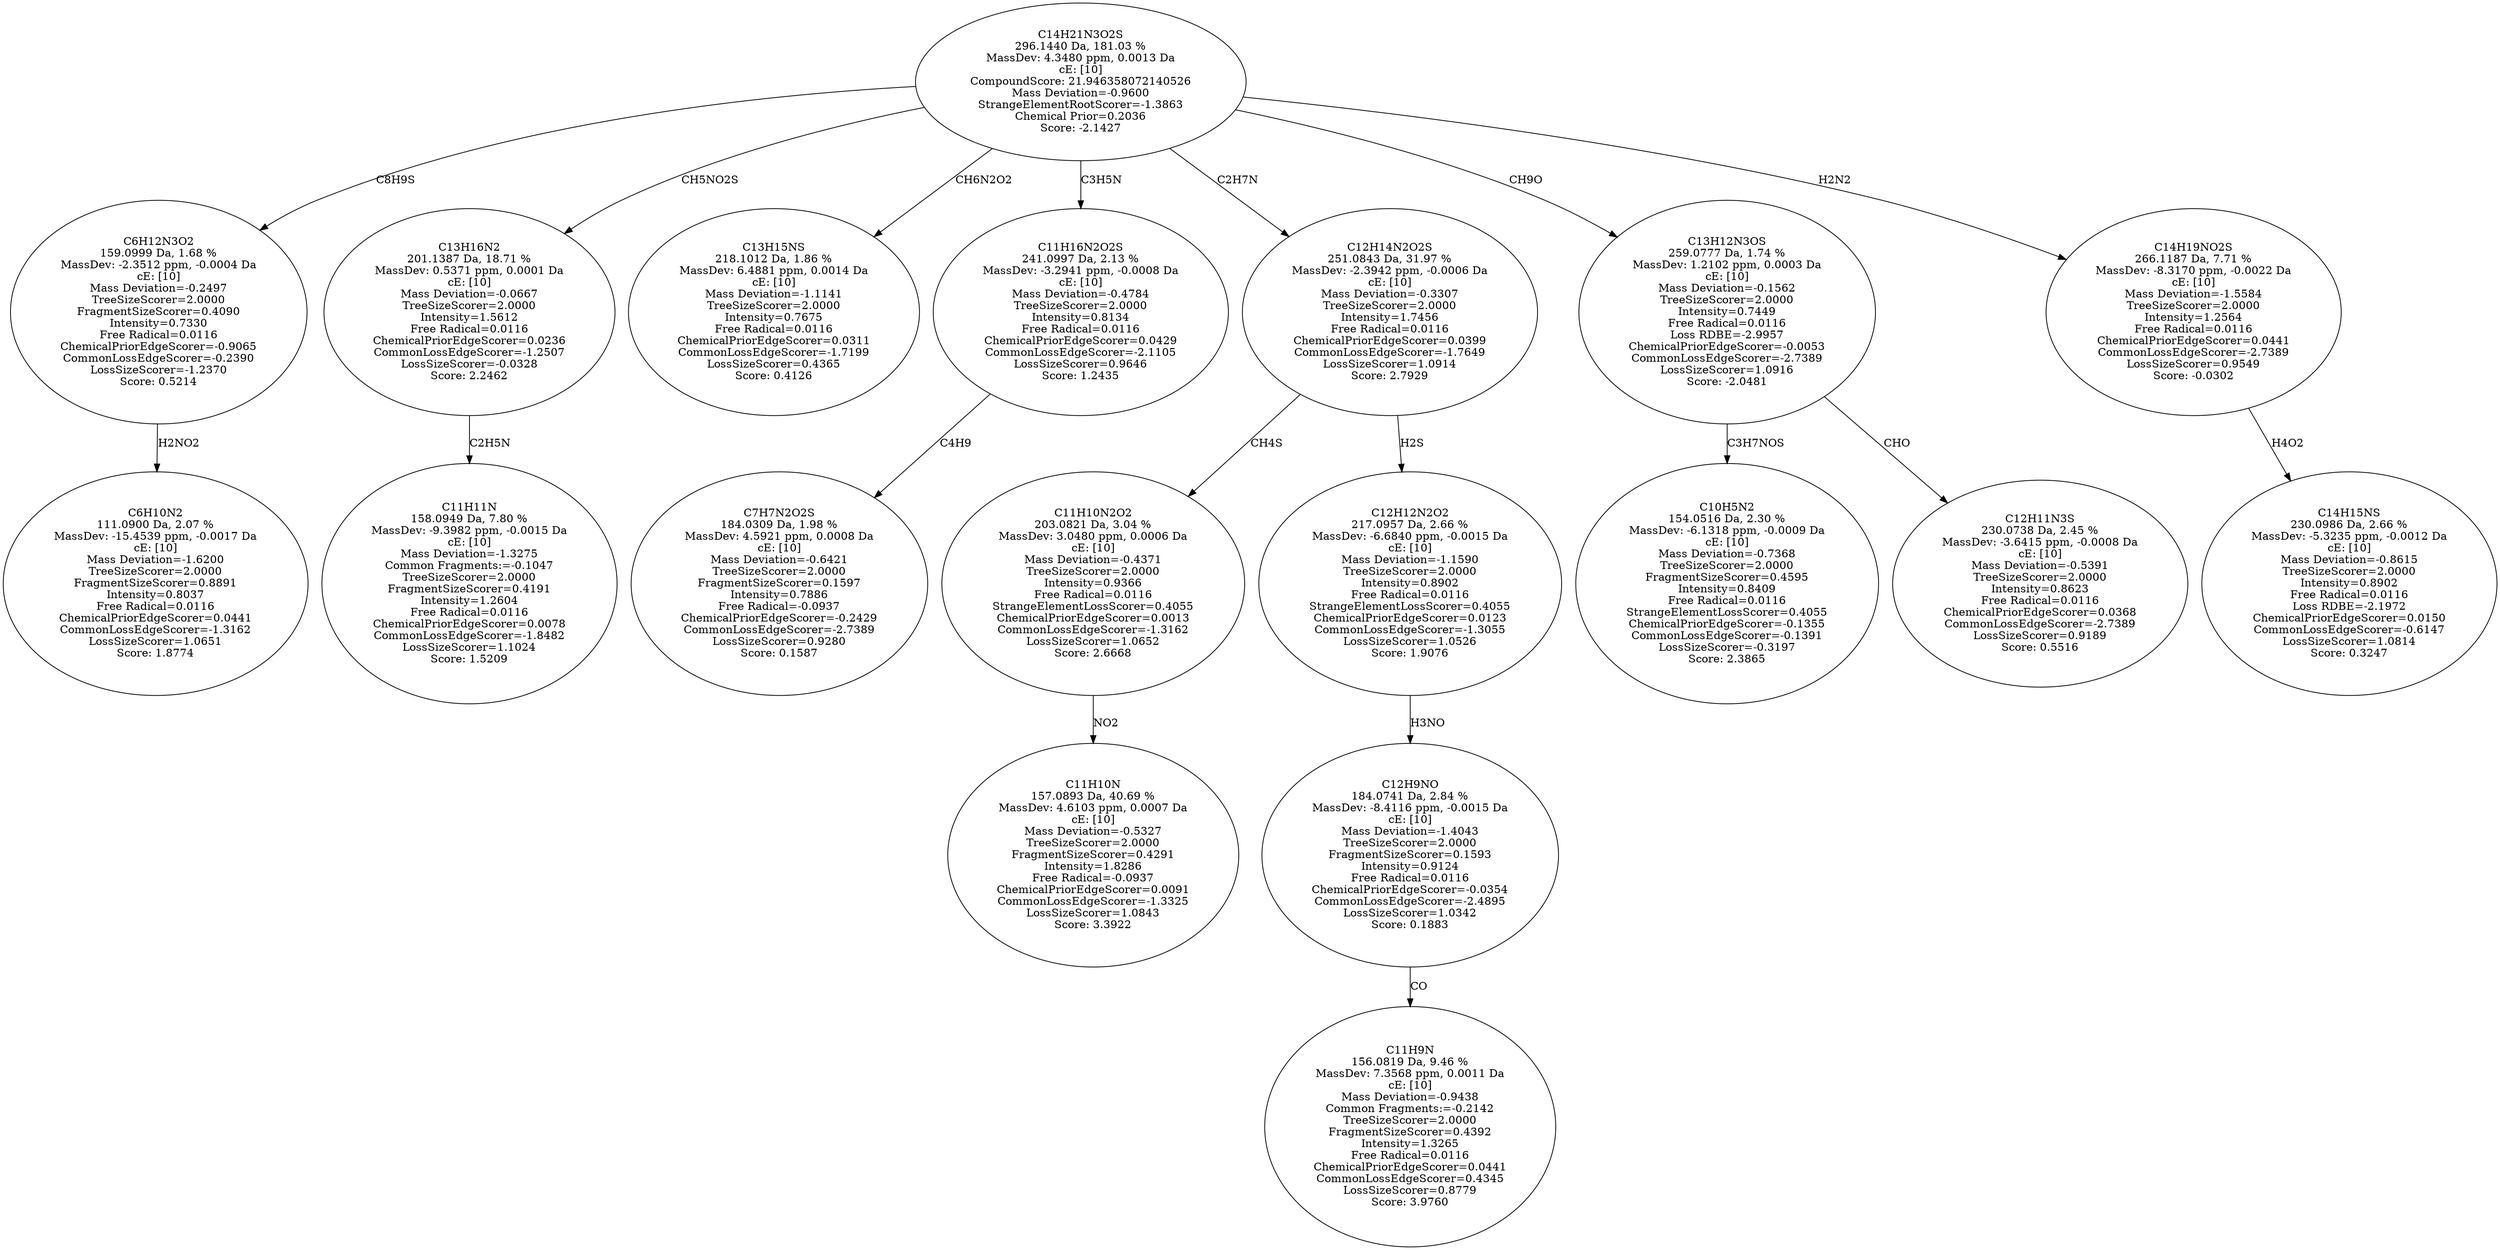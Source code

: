 strict digraph {
v1 [label="C6H10N2\n111.0900 Da, 2.07 %\nMassDev: -15.4539 ppm, -0.0017 Da\ncE: [10]\nMass Deviation=-1.6200\nTreeSizeScorer=2.0000\nFragmentSizeScorer=0.8891\nIntensity=0.8037\nFree Radical=0.0116\nChemicalPriorEdgeScorer=0.0441\nCommonLossEdgeScorer=-1.3162\nLossSizeScorer=1.0651\nScore: 1.8774"];
v2 [label="C6H12N3O2\n159.0999 Da, 1.68 %\nMassDev: -2.3512 ppm, -0.0004 Da\ncE: [10]\nMass Deviation=-0.2497\nTreeSizeScorer=2.0000\nFragmentSizeScorer=0.4090\nIntensity=0.7330\nFree Radical=0.0116\nChemicalPriorEdgeScorer=-0.9065\nCommonLossEdgeScorer=-0.2390\nLossSizeScorer=-1.2370\nScore: 0.5214"];
v3 [label="C11H11N\n158.0949 Da, 7.80 %\nMassDev: -9.3982 ppm, -0.0015 Da\ncE: [10]\nMass Deviation=-1.3275\nCommon Fragments:=-0.1047\nTreeSizeScorer=2.0000\nFragmentSizeScorer=0.4191\nIntensity=1.2604\nFree Radical=0.0116\nChemicalPriorEdgeScorer=0.0078\nCommonLossEdgeScorer=-1.8482\nLossSizeScorer=1.1024\nScore: 1.5209"];
v4 [label="C13H16N2\n201.1387 Da, 18.71 %\nMassDev: 0.5371 ppm, 0.0001 Da\ncE: [10]\nMass Deviation=-0.0667\nTreeSizeScorer=2.0000\nIntensity=1.5612\nFree Radical=0.0116\nChemicalPriorEdgeScorer=0.0236\nCommonLossEdgeScorer=-1.2507\nLossSizeScorer=-0.0328\nScore: 2.2462"];
v5 [label="C13H15NS\n218.1012 Da, 1.86 %\nMassDev: 6.4881 ppm, 0.0014 Da\ncE: [10]\nMass Deviation=-1.1141\nTreeSizeScorer=2.0000\nIntensity=0.7675\nFree Radical=0.0116\nChemicalPriorEdgeScorer=0.0311\nCommonLossEdgeScorer=-1.7199\nLossSizeScorer=0.4365\nScore: 0.4126"];
v6 [label="C7H7N2O2S\n184.0309 Da, 1.98 %\nMassDev: 4.5921 ppm, 0.0008 Da\ncE: [10]\nMass Deviation=-0.6421\nTreeSizeScorer=2.0000\nFragmentSizeScorer=0.1597\nIntensity=0.7886\nFree Radical=-0.0937\nChemicalPriorEdgeScorer=-0.2429\nCommonLossEdgeScorer=-2.7389\nLossSizeScorer=0.9280\nScore: 0.1587"];
v7 [label="C11H16N2O2S\n241.0997 Da, 2.13 %\nMassDev: -3.2941 ppm, -0.0008 Da\ncE: [10]\nMass Deviation=-0.4784\nTreeSizeScorer=2.0000\nIntensity=0.8134\nFree Radical=0.0116\nChemicalPriorEdgeScorer=0.0429\nCommonLossEdgeScorer=-2.1105\nLossSizeScorer=0.9646\nScore: 1.2435"];
v8 [label="C11H10N\n157.0893 Da, 40.69 %\nMassDev: 4.6103 ppm, 0.0007 Da\ncE: [10]\nMass Deviation=-0.5327\nTreeSizeScorer=2.0000\nFragmentSizeScorer=0.4291\nIntensity=1.8286\nFree Radical=-0.0937\nChemicalPriorEdgeScorer=0.0091\nCommonLossEdgeScorer=-1.3325\nLossSizeScorer=1.0843\nScore: 3.3922"];
v9 [label="C11H10N2O2\n203.0821 Da, 3.04 %\nMassDev: 3.0480 ppm, 0.0006 Da\ncE: [10]\nMass Deviation=-0.4371\nTreeSizeScorer=2.0000\nIntensity=0.9366\nFree Radical=0.0116\nStrangeElementLossScorer=0.4055\nChemicalPriorEdgeScorer=0.0013\nCommonLossEdgeScorer=-1.3162\nLossSizeScorer=1.0652\nScore: 2.6668"];
v10 [label="C11H9N\n156.0819 Da, 9.46 %\nMassDev: 7.3568 ppm, 0.0011 Da\ncE: [10]\nMass Deviation=-0.9438\nCommon Fragments:=-0.2142\nTreeSizeScorer=2.0000\nFragmentSizeScorer=0.4392\nIntensity=1.3265\nFree Radical=0.0116\nChemicalPriorEdgeScorer=0.0441\nCommonLossEdgeScorer=0.4345\nLossSizeScorer=0.8779\nScore: 3.9760"];
v11 [label="C12H9NO\n184.0741 Da, 2.84 %\nMassDev: -8.4116 ppm, -0.0015 Da\ncE: [10]\nMass Deviation=-1.4043\nTreeSizeScorer=2.0000\nFragmentSizeScorer=0.1593\nIntensity=0.9124\nFree Radical=0.0116\nChemicalPriorEdgeScorer=-0.0354\nCommonLossEdgeScorer=-2.4895\nLossSizeScorer=1.0342\nScore: 0.1883"];
v12 [label="C12H12N2O2\n217.0957 Da, 2.66 %\nMassDev: -6.6840 ppm, -0.0015 Da\ncE: [10]\nMass Deviation=-1.1590\nTreeSizeScorer=2.0000\nIntensity=0.8902\nFree Radical=0.0116\nStrangeElementLossScorer=0.4055\nChemicalPriorEdgeScorer=0.0123\nCommonLossEdgeScorer=-1.3055\nLossSizeScorer=1.0526\nScore: 1.9076"];
v13 [label="C12H14N2O2S\n251.0843 Da, 31.97 %\nMassDev: -2.3942 ppm, -0.0006 Da\ncE: [10]\nMass Deviation=-0.3307\nTreeSizeScorer=2.0000\nIntensity=1.7456\nFree Radical=0.0116\nChemicalPriorEdgeScorer=0.0399\nCommonLossEdgeScorer=-1.7649\nLossSizeScorer=1.0914\nScore: 2.7929"];
v14 [label="C10H5N2\n154.0516 Da, 2.30 %\nMassDev: -6.1318 ppm, -0.0009 Da\ncE: [10]\nMass Deviation=-0.7368\nTreeSizeScorer=2.0000\nFragmentSizeScorer=0.4595\nIntensity=0.8409\nFree Radical=0.0116\nStrangeElementLossScorer=0.4055\nChemicalPriorEdgeScorer=-0.1355\nCommonLossEdgeScorer=-0.1391\nLossSizeScorer=-0.3197\nScore: 2.3865"];
v15 [label="C12H11N3S\n230.0738 Da, 2.45 %\nMassDev: -3.6415 ppm, -0.0008 Da\ncE: [10]\nMass Deviation=-0.5391\nTreeSizeScorer=2.0000\nIntensity=0.8623\nFree Radical=0.0116\nChemicalPriorEdgeScorer=0.0368\nCommonLossEdgeScorer=-2.7389\nLossSizeScorer=0.9189\nScore: 0.5516"];
v16 [label="C13H12N3OS\n259.0777 Da, 1.74 %\nMassDev: 1.2102 ppm, 0.0003 Da\ncE: [10]\nMass Deviation=-0.1562\nTreeSizeScorer=2.0000\nIntensity=0.7449\nFree Radical=0.0116\nLoss RDBE=-2.9957\nChemicalPriorEdgeScorer=-0.0053\nCommonLossEdgeScorer=-2.7389\nLossSizeScorer=1.0916\nScore: -2.0481"];
v17 [label="C14H15NS\n230.0986 Da, 2.66 %\nMassDev: -5.3235 ppm, -0.0012 Da\ncE: [10]\nMass Deviation=-0.8615\nTreeSizeScorer=2.0000\nIntensity=0.8902\nFree Radical=0.0116\nLoss RDBE=-2.1972\nChemicalPriorEdgeScorer=0.0150\nCommonLossEdgeScorer=-0.6147\nLossSizeScorer=1.0814\nScore: 0.3247"];
v18 [label="C14H19NO2S\n266.1187 Da, 7.71 %\nMassDev: -8.3170 ppm, -0.0022 Da\ncE: [10]\nMass Deviation=-1.5584\nTreeSizeScorer=2.0000\nIntensity=1.2564\nFree Radical=0.0116\nChemicalPriorEdgeScorer=0.0441\nCommonLossEdgeScorer=-2.7389\nLossSizeScorer=0.9549\nScore: -0.0302"];
v19 [label="C14H21N3O2S\n296.1440 Da, 181.03 %\nMassDev: 4.3480 ppm, 0.0013 Da\ncE: [10]\nCompoundScore: 21.946358072140526\nMass Deviation=-0.9600\nStrangeElementRootScorer=-1.3863\nChemical Prior=0.2036\nScore: -2.1427"];
v2 -> v1 [label="H2NO2"];
v19 -> v2 [label="C8H9S"];
v4 -> v3 [label="C2H5N"];
v19 -> v4 [label="CH5NO2S"];
v19 -> v5 [label="CH6N2O2"];
v7 -> v6 [label="C4H9"];
v19 -> v7 [label="C3H5N"];
v9 -> v8 [label="NO2"];
v13 -> v9 [label="CH4S"];
v11 -> v10 [label="CO"];
v12 -> v11 [label="H3NO"];
v13 -> v12 [label="H2S"];
v19 -> v13 [label="C2H7N"];
v16 -> v14 [label="C3H7NOS"];
v16 -> v15 [label="CHO"];
v19 -> v16 [label="CH9O"];
v18 -> v17 [label="H4O2"];
v19 -> v18 [label="H2N2"];
}